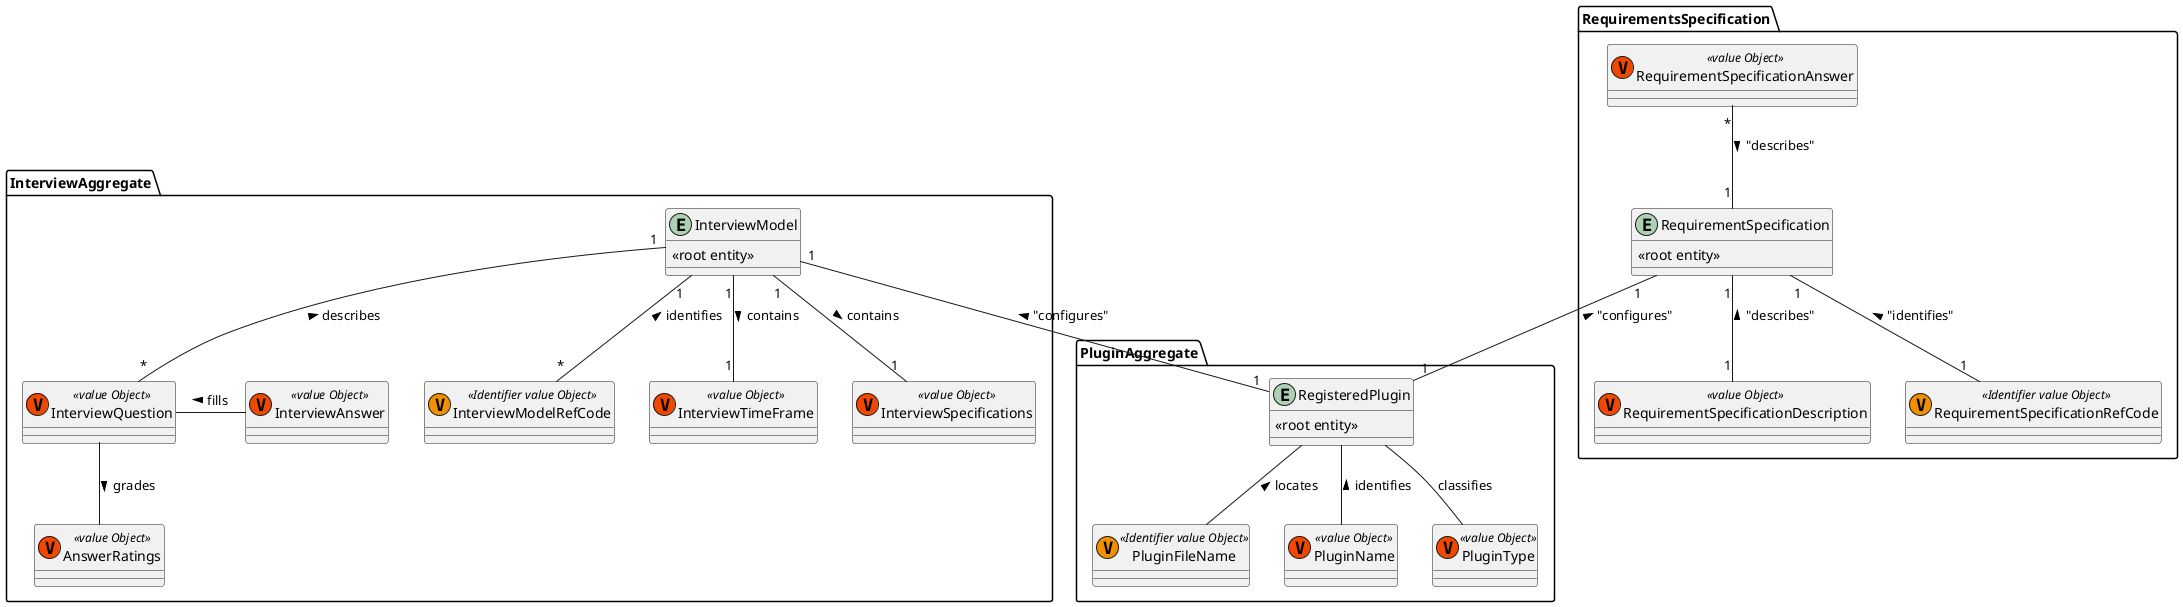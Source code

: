 @startuml
'https://plantuml.com/class-diagram

Package RequirementsSpecification{

    Entity RequirementSpecification  {
        <<root entity>>
    }

    Class RequirementSpecificationDescription <<(V,#f04800) value Object>> {}
    Class RequirementSpecificationAnswer <<(V,#f04800) value Object>> {}
    Class RequirementSpecificationRefCode <<(V,#f09000) Identifier value Object>> {}
}

Package InterviewAggregate{
    Entity InterviewModel  {
        <<root entity>>
    }

    Class InterviewModelRefCode <<(V,#f09000) Identifier value Object>> {}
    Class InterviewTimeFrame <<(V,#f04800) value Object>> {}
    Class InterviewSpecifications <<(V,#f04800) value Object>> {}
    Class InterviewQuestion <<(V,#f04800) value Object>> {}
    Class InterviewAnswer <<(V,#f04800) value Object>> {}
    Class AnswerRatings <<(V,#f04800) value Object>> {}
}

Package PluginAggregate{
    Entity RegisteredPlugin  {
        <<root entity>>
    }

    Class PluginFileName <<(V,#f09000) Identifier value Object>> {}
    Class PluginName <<(V,#f04800) value Object>> {}
    Class PluginType <<(V,#f04800) value Object>> {}
}

InterviewModel "1" -- "1" InterviewSpecifications : > contains
InterviewModel "1" -- "1" InterviewTimeFrame : > contains
InterviewModel "1" -- "*" InterviewQuestion : < describes
InterviewModel "1" -- "*" InterviewModelRefCode : < identifies
InterviewModel "1" -- "1" RegisteredPlugin : "configures" <
InterviewQuestion - InterviewAnswer : fills <
InterviewQuestion -- AnswerRatings : grades >

RequirementSpecification "1" -- "1" RequirementSpecificationDescription : "describes" <
RequirementSpecification "1" -- "1" RequirementSpecificationRefCode : "identifies" <
RequirementSpecificationAnswer "*" -- "1" RequirementSpecification : "describes" >
RequirementSpecification "1" -- "1" RegisteredPlugin : "configures" <

RegisteredPlugin -- PluginFileName : locates <
RegisteredPlugin -- PluginName : identifies <
RegisteredPlugin -- PluginType : classifies
@enduml